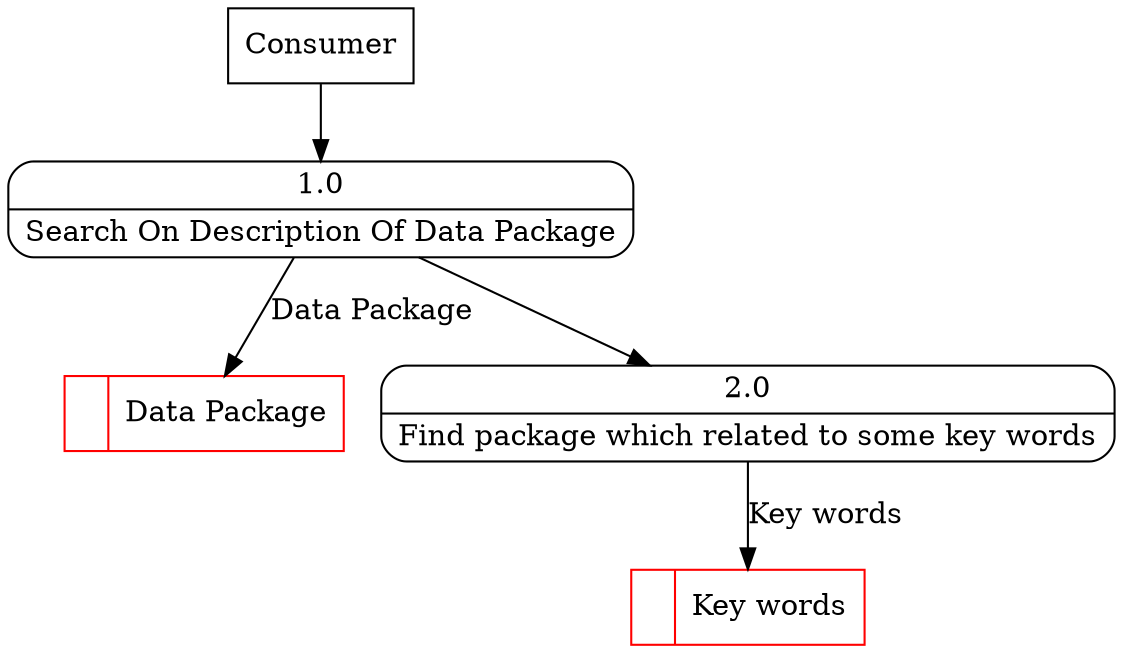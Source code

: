 digraph dfd2{ 
node[shape=record]
200 [label="<f0>  |<f1> Data Package " color=red];
201 [label="Consumer" shape=box];
202 [label="{<f0> 1.0|<f1> Search On Description Of Data Package }" shape=Mrecord];
2 [label="{<f0> 2.0|<f1> Find package which related to some key words }" shape=Mrecord];
202 -> 2
1001 [label="<f0>  |<f1> Key words " color=red];
2 -> 1001 [label="Key words"]
201 -> 202
202 -> 200 [label="Data Package"]
}